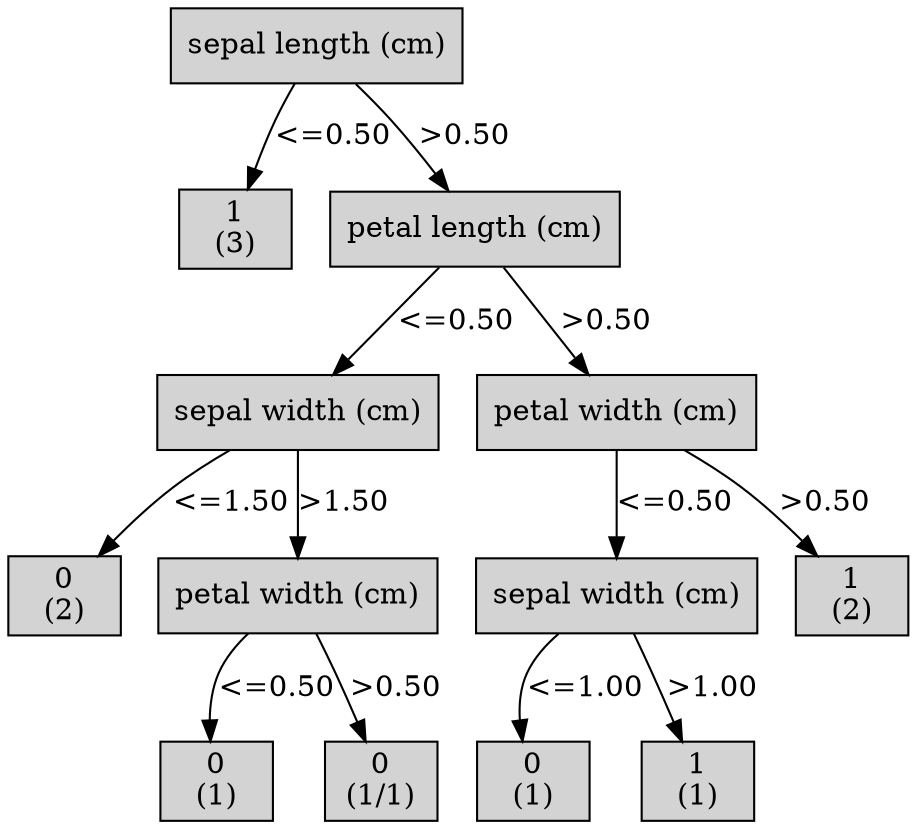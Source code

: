 digraph ID3_Tree {
"0" [shape=box, style=filled, label="sepal length (cm)
", weight=1]
"1" [shape=box, style=filled, label="1
(3)
", weight=2]
0 -> 1 [ label = "<=0.50"];
"2" [shape=box, style=filled, label="petal length (cm)
", weight=2]
0 -> 2 [ label = ">0.50"];
"3" [shape=box, style=filled, label="sepal width (cm)
", weight=3]
2 -> 3 [ label = "<=0.50"];
"4" [shape=box, style=filled, label="0
(2)
", weight=4]
3 -> 4 [ label = "<=1.50"];
"5" [shape=box, style=filled, label="petal width (cm)
", weight=4]
3 -> 5 [ label = ">1.50"];
"6" [shape=box, style=filled, label="0
(1)
", weight=5]
5 -> 6 [ label = "<=0.50"];
"7" [shape=box, style=filled, label="0
(1/1)
", weight=5]
5 -> 7 [ label = ">0.50"];
"8" [shape=box, style=filled, label="petal width (cm)
", weight=3]
2 -> 8 [ label = ">0.50"];
"9" [shape=box, style=filled, label="sepal width (cm)
", weight=4]
8 -> 9 [ label = "<=0.50"];
"10" [shape=box, style=filled, label="0
(1)
", weight=5]
9 -> 10 [ label = "<=1.00"];
"11" [shape=box, style=filled, label="1
(1)
", weight=5]
9 -> 11 [ label = ">1.00"];
"12" [shape=box, style=filled, label="1
(2)
", weight=4]
8 -> 12 [ label = ">0.50"];
{rank=same; 0;};
{rank=same; 1;2;};
{rank=same; 3;8;};
{rank=same; 4;5;9;12;};
{rank=same; 6;7;10;11;};
}